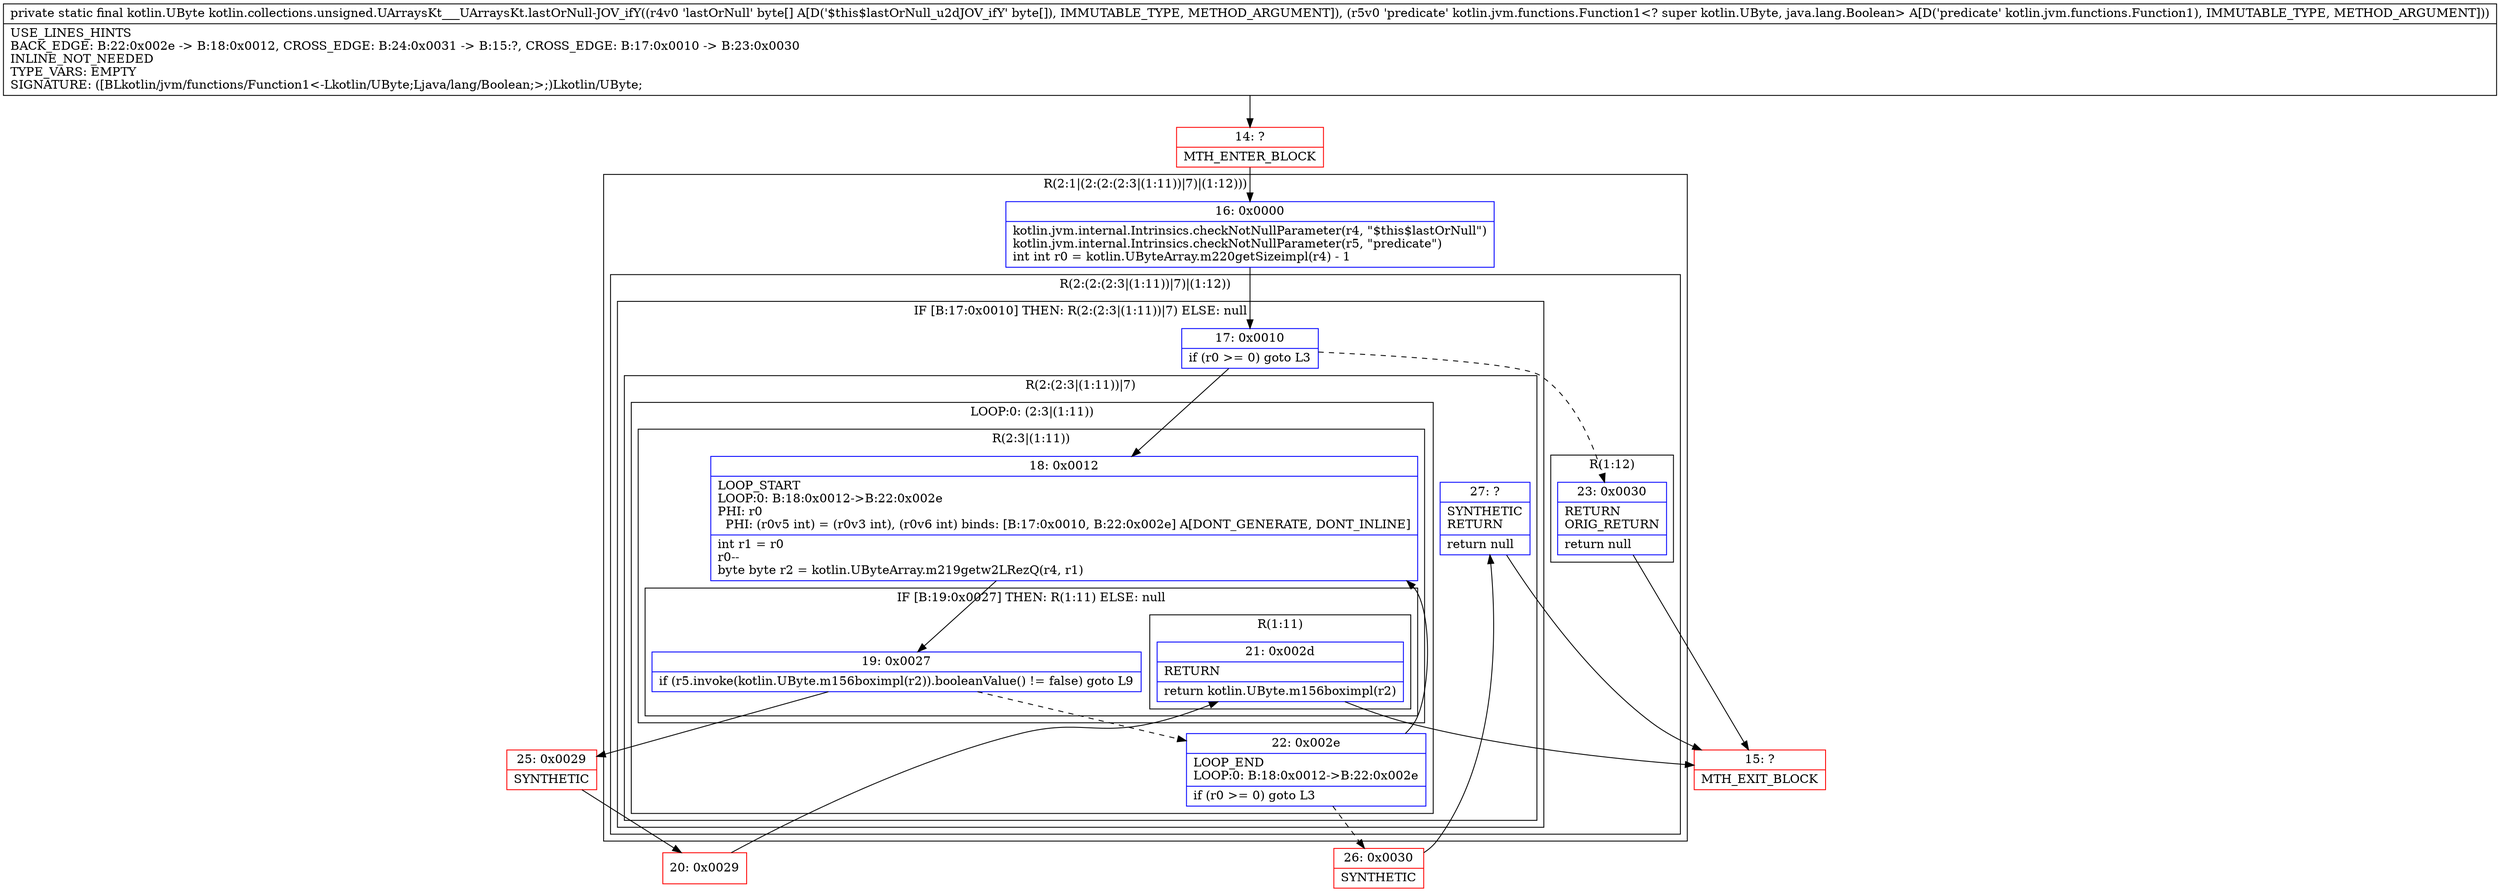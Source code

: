 digraph "CFG forkotlin.collections.unsigned.UArraysKt___UArraysKt.lastOrNull\-JOV_ifY([BLkotlin\/jvm\/functions\/Function1;)Lkotlin\/UByte;" {
subgraph cluster_Region_1675848308 {
label = "R(2:1|(2:(2:(2:3|(1:11))|7)|(1:12)))";
node [shape=record,color=blue];
Node_16 [shape=record,label="{16\:\ 0x0000|kotlin.jvm.internal.Intrinsics.checkNotNullParameter(r4, \"$this$lastOrNull\")\lkotlin.jvm.internal.Intrinsics.checkNotNullParameter(r5, \"predicate\")\lint int r0 = kotlin.UByteArray.m220getSizeimpl(r4) \- 1\l}"];
subgraph cluster_Region_1139798616 {
label = "R(2:(2:(2:3|(1:11))|7)|(1:12))";
node [shape=record,color=blue];
subgraph cluster_IfRegion_596167785 {
label = "IF [B:17:0x0010] THEN: R(2:(2:3|(1:11))|7) ELSE: null";
node [shape=record,color=blue];
Node_17 [shape=record,label="{17\:\ 0x0010|if (r0 \>= 0) goto L3\l}"];
subgraph cluster_Region_147532051 {
label = "R(2:(2:3|(1:11))|7)";
node [shape=record,color=blue];
subgraph cluster_LoopRegion_2097769559 {
label = "LOOP:0: (2:3|(1:11))";
node [shape=record,color=blue];
Node_22 [shape=record,label="{22\:\ 0x002e|LOOP_END\lLOOP:0: B:18:0x0012\-\>B:22:0x002e\l|if (r0 \>= 0) goto L3\l}"];
subgraph cluster_Region_106085614 {
label = "R(2:3|(1:11))";
node [shape=record,color=blue];
Node_18 [shape=record,label="{18\:\ 0x0012|LOOP_START\lLOOP:0: B:18:0x0012\-\>B:22:0x002e\lPHI: r0 \l  PHI: (r0v5 int) = (r0v3 int), (r0v6 int) binds: [B:17:0x0010, B:22:0x002e] A[DONT_GENERATE, DONT_INLINE]\l|int r1 = r0\lr0\-\-\lbyte byte r2 = kotlin.UByteArray.m219getw2LRezQ(r4, r1)\l}"];
subgraph cluster_IfRegion_96541000 {
label = "IF [B:19:0x0027] THEN: R(1:11) ELSE: null";
node [shape=record,color=blue];
Node_19 [shape=record,label="{19\:\ 0x0027|if (r5.invoke(kotlin.UByte.m156boximpl(r2)).booleanValue() != false) goto L9\l}"];
subgraph cluster_Region_384262354 {
label = "R(1:11)";
node [shape=record,color=blue];
Node_21 [shape=record,label="{21\:\ 0x002d|RETURN\l|return kotlin.UByte.m156boximpl(r2)\l}"];
}
}
}
}
Node_27 [shape=record,label="{27\:\ ?|SYNTHETIC\lRETURN\l|return null\l}"];
}
}
subgraph cluster_Region_1167523929 {
label = "R(1:12)";
node [shape=record,color=blue];
Node_23 [shape=record,label="{23\:\ 0x0030|RETURN\lORIG_RETURN\l|return null\l}"];
}
}
}
Node_14 [shape=record,color=red,label="{14\:\ ?|MTH_ENTER_BLOCK\l}"];
Node_26 [shape=record,color=red,label="{26\:\ 0x0030|SYNTHETIC\l}"];
Node_15 [shape=record,color=red,label="{15\:\ ?|MTH_EXIT_BLOCK\l}"];
Node_25 [shape=record,color=red,label="{25\:\ 0x0029|SYNTHETIC\l}"];
Node_20 [shape=record,color=red,label="{20\:\ 0x0029}"];
MethodNode[shape=record,label="{private static final kotlin.UByte kotlin.collections.unsigned.UArraysKt___UArraysKt.lastOrNull\-JOV_ifY((r4v0 'lastOrNull' byte[] A[D('$this$lastOrNull_u2dJOV_ifY' byte[]), IMMUTABLE_TYPE, METHOD_ARGUMENT]), (r5v0 'predicate' kotlin.jvm.functions.Function1\<? super kotlin.UByte, java.lang.Boolean\> A[D('predicate' kotlin.jvm.functions.Function1), IMMUTABLE_TYPE, METHOD_ARGUMENT]))  | USE_LINES_HINTS\lBACK_EDGE: B:22:0x002e \-\> B:18:0x0012, CROSS_EDGE: B:24:0x0031 \-\> B:15:?, CROSS_EDGE: B:17:0x0010 \-\> B:23:0x0030\lINLINE_NOT_NEEDED\lTYPE_VARS: EMPTY\lSIGNATURE: ([BLkotlin\/jvm\/functions\/Function1\<\-Lkotlin\/UByte;Ljava\/lang\/Boolean;\>;)Lkotlin\/UByte;\l}"];
MethodNode -> Node_14;Node_16 -> Node_17;
Node_17 -> Node_18;
Node_17 -> Node_23[style=dashed];
Node_22 -> Node_18;
Node_22 -> Node_26[style=dashed];
Node_18 -> Node_19;
Node_19 -> Node_22[style=dashed];
Node_19 -> Node_25;
Node_21 -> Node_15;
Node_27 -> Node_15;
Node_23 -> Node_15;
Node_14 -> Node_16;
Node_26 -> Node_27;
Node_25 -> Node_20;
Node_20 -> Node_21;
}

